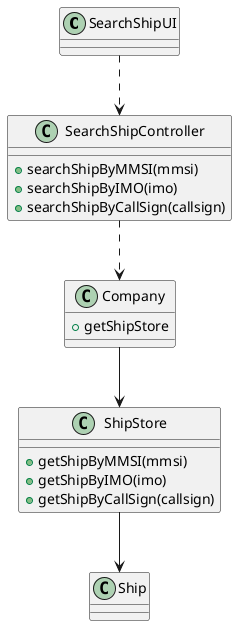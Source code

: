 @startuml

class SearchShipUI{

}

class SearchShipController{
  +searchShipByMMSI(mmsi)
  +searchShipByIMO(imo)
  +searchShipByCallSign(callsign)
}

class Ship{

}

class ShipStore{
  +getShipByMMSI(mmsi)
  +getShipByIMO(imo)
  +getShipByCallSign(callsign)
}

class Company{
  +getShipStore
}

SearchShipUI ..> SearchShipController
SearchShipController ..> Company
Company --> ShipStore
ShipStore --> Ship
@enduml
